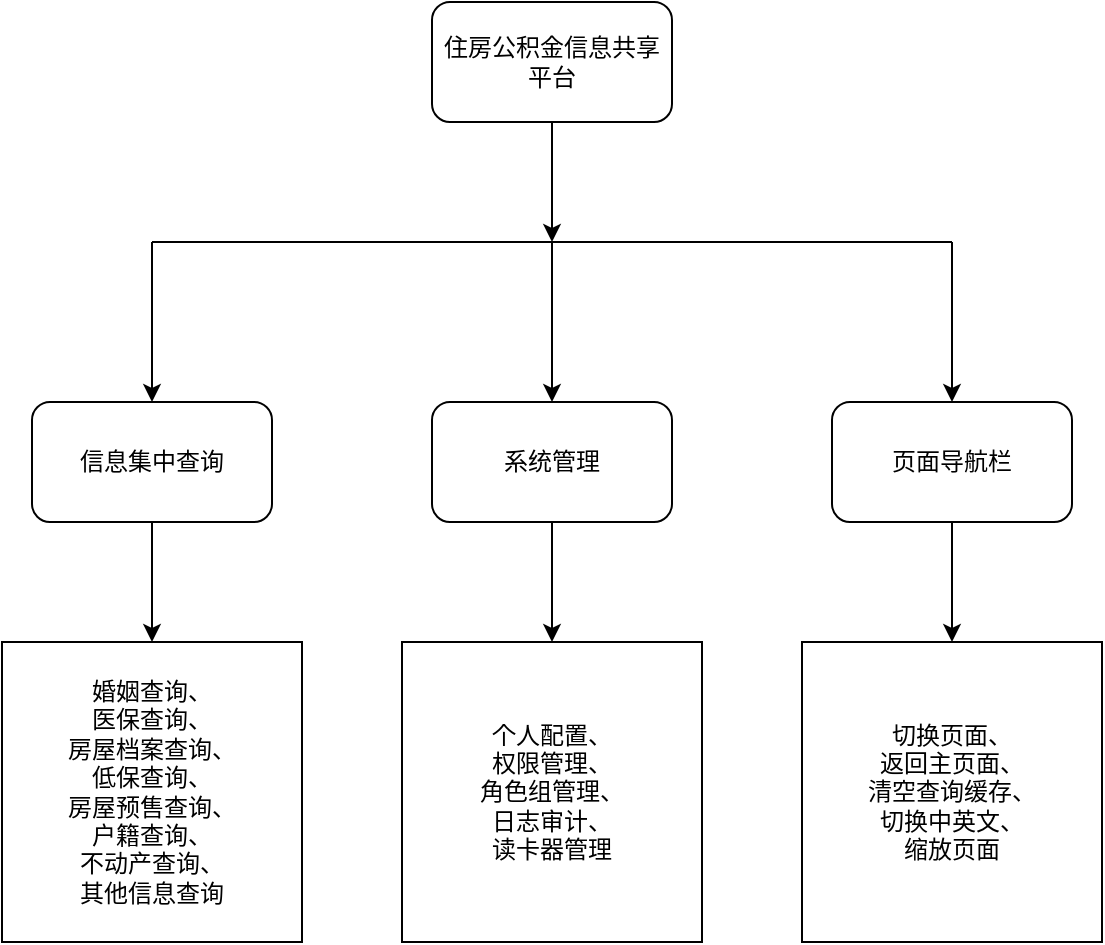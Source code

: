 <mxfile version="10.9.6" type="github"><diagram id="MX2okGo8Sr6Guq2f2iGe" name="Page-1"><mxGraphModel dx="1038" dy="532" grid="1" gridSize="10" guides="1" tooltips="1" connect="1" arrows="1" fold="1" page="1" pageScale="1" pageWidth="827" pageHeight="1169" math="0" shadow="0"><root><mxCell id="0"/><mxCell id="1" parent="0"/><mxCell id="5Da1-MyWDpokhvCiY22N-6" style="edgeStyle=orthogonalEdgeStyle;rounded=0;orthogonalLoop=1;jettySize=auto;html=1;exitX=0.5;exitY=1;exitDx=0;exitDy=0;" edge="1" parent="1" source="5Da1-MyWDpokhvCiY22N-4"><mxGeometry relative="1" as="geometry"><mxPoint x="400" y="200" as="targetPoint"/></mxGeometry></mxCell><mxCell id="5Da1-MyWDpokhvCiY22N-4" value="住房公积金信息共享平台" style="rounded=1;whiteSpace=wrap;html=1;" vertex="1" parent="1"><mxGeometry x="340" y="80" width="120" height="60" as="geometry"/></mxCell><mxCell id="5Da1-MyWDpokhvCiY22N-10" value="" style="endArrow=none;html=1;" edge="1" parent="1"><mxGeometry width="50" height="50" relative="1" as="geometry"><mxPoint x="200" y="200" as="sourcePoint"/><mxPoint x="600" y="200" as="targetPoint"/><Array as="points"><mxPoint x="400" y="200"/></Array></mxGeometry></mxCell><mxCell id="5Da1-MyWDpokhvCiY22N-12" value="信息集中查询" style="rounded=1;whiteSpace=wrap;html=1;" vertex="1" parent="1"><mxGeometry x="140" y="280" width="120" height="60" as="geometry"/></mxCell><mxCell id="5Da1-MyWDpokhvCiY22N-13" value="" style="endArrow=classic;html=1;" edge="1" parent="1"><mxGeometry width="50" height="50" relative="1" as="geometry"><mxPoint x="200" y="200" as="sourcePoint"/><mxPoint x="200" y="280" as="targetPoint"/></mxGeometry></mxCell><mxCell id="5Da1-MyWDpokhvCiY22N-18" value="" style="endArrow=classic;html=1;" edge="1" parent="1"><mxGeometry width="50" height="50" relative="1" as="geometry"><mxPoint x="400" y="200" as="sourcePoint"/><mxPoint x="400" y="280" as="targetPoint"/></mxGeometry></mxCell><mxCell id="5Da1-MyWDpokhvCiY22N-19" value="系统管理" style="rounded=1;whiteSpace=wrap;html=1;" vertex="1" parent="1"><mxGeometry x="340" y="280" width="120" height="60" as="geometry"/></mxCell><mxCell id="5Da1-MyWDpokhvCiY22N-20" value="" style="endArrow=classic;html=1;" edge="1" parent="1"><mxGeometry width="50" height="50" relative="1" as="geometry"><mxPoint x="600" y="200" as="sourcePoint"/><mxPoint x="600" y="280" as="targetPoint"/></mxGeometry></mxCell><mxCell id="5Da1-MyWDpokhvCiY22N-21" value="页面导航栏" style="rounded=1;whiteSpace=wrap;html=1;" vertex="1" parent="1"><mxGeometry x="540" y="280" width="120" height="60" as="geometry"/></mxCell><mxCell id="5Da1-MyWDpokhvCiY22N-22" value="" style="endArrow=classic;html=1;exitX=0.5;exitY=1;exitDx=0;exitDy=0;" edge="1" parent="1" source="5Da1-MyWDpokhvCiY22N-12"><mxGeometry width="50" height="50" relative="1" as="geometry"><mxPoint x="140" y="410" as="sourcePoint"/><mxPoint x="200" y="400" as="targetPoint"/></mxGeometry></mxCell><mxCell id="5Da1-MyWDpokhvCiY22N-23" value="婚姻查询、&lt;br&gt;医保查询、&lt;br&gt;房屋档案查询、&lt;br&gt;低保查询、&lt;br&gt;房屋预售查询、&lt;br&gt;户籍查询、&lt;br&gt;不动产查询、&lt;br&gt;其他信息查询" style="whiteSpace=wrap;html=1;aspect=fixed;" vertex="1" parent="1"><mxGeometry x="125" y="400" width="150" height="150" as="geometry"/></mxCell><mxCell id="5Da1-MyWDpokhvCiY22N-24" value="个人配置、&lt;br&gt;权限管理、&lt;br&gt;角色组管理、&lt;br&gt;日志审计、&lt;br&gt;读卡器管理" style="whiteSpace=wrap;html=1;aspect=fixed;" vertex="1" parent="1"><mxGeometry x="325" y="400" width="150" height="150" as="geometry"/></mxCell><mxCell id="5Da1-MyWDpokhvCiY22N-25" value="" style="endArrow=classic;html=1;exitX=0.5;exitY=1;exitDx=0;exitDy=0;entryX=0.5;entryY=0;entryDx=0;entryDy=0;" edge="1" parent="1" source="5Da1-MyWDpokhvCiY22N-19" target="5Da1-MyWDpokhvCiY22N-24"><mxGeometry width="50" height="50" relative="1" as="geometry"><mxPoint x="130" y="620" as="sourcePoint"/><mxPoint x="180" y="570" as="targetPoint"/></mxGeometry></mxCell><mxCell id="5Da1-MyWDpokhvCiY22N-26" value="" style="endArrow=classic;html=1;exitX=0.5;exitY=1;exitDx=0;exitDy=0;" edge="1" parent="1" source="5Da1-MyWDpokhvCiY22N-21"><mxGeometry width="50" height="50" relative="1" as="geometry"><mxPoint x="130" y="620" as="sourcePoint"/><mxPoint x="600" y="400" as="targetPoint"/></mxGeometry></mxCell><mxCell id="5Da1-MyWDpokhvCiY22N-27" value="切换页面、&lt;br&gt;返回主页面、&lt;br&gt;清空查询缓存、&lt;br&gt;切换中英文、&lt;br&gt;缩放页面" style="whiteSpace=wrap;html=1;aspect=fixed;" vertex="1" parent="1"><mxGeometry x="525" y="400" width="150" height="150" as="geometry"/></mxCell></root></mxGraphModel></diagram></mxfile>